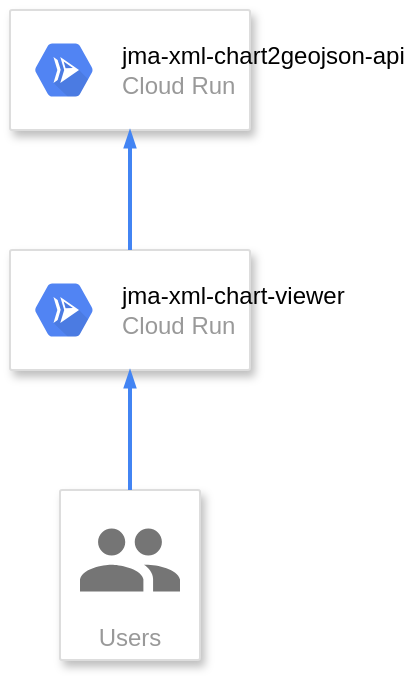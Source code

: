 <mxfile version="14.5.1" type="device"><diagram id="Q3AYMyRXAR6rtp3DIHJV" name="ページ1"><mxGraphModel dx="1346" dy="877" grid="1" gridSize="10" guides="1" tooltips="1" connect="1" arrows="1" fold="1" page="1" pageScale="1" pageWidth="827" pageHeight="1169" math="0" shadow="0"><root><mxCell id="0"/><mxCell id="1" parent="0"/><mxCell id="AyopOnnmJDq9eanXNkUo-5" value="" style="strokeColor=#dddddd;shadow=1;strokeWidth=1;rounded=1;absoluteArcSize=1;arcSize=2;" parent="1" vertex="1"><mxGeometry x="120" y="200" width="120" height="60" as="geometry"/></mxCell><mxCell id="AyopOnnmJDq9eanXNkUo-6" value="&lt;font color=&quot;#000000&quot;&gt;jma-xml-chart-viewer&lt;br&gt;&lt;/font&gt;Cloud Run" style="dashed=0;connectable=0;html=1;fillColor=#5184F3;strokeColor=none;shape=mxgraph.gcp2.hexIcon;prIcon=cloud_run;part=1;labelPosition=right;verticalLabelPosition=middle;align=left;verticalAlign=middle;spacingLeft=5;fontColor=#999999;fontSize=12;" parent="AyopOnnmJDq9eanXNkUo-5" vertex="1"><mxGeometry y="0.5" width="44" height="39" relative="1" as="geometry"><mxPoint x="5" y="-19.5" as="offset"/></mxGeometry></mxCell><mxCell id="h0TZJSlIoOJcuV9ZgZNy-15" value="Users" style="strokeColor=#dddddd;shadow=1;strokeWidth=1;rounded=1;absoluteArcSize=1;arcSize=2;labelPosition=center;verticalLabelPosition=middle;align=center;verticalAlign=bottom;spacingLeft=0;fontColor=#999999;fontSize=12;whiteSpace=wrap;spacingBottom=2;" parent="1" vertex="1"><mxGeometry x="145" y="320" width="70" height="85" as="geometry"/></mxCell><mxCell id="h0TZJSlIoOJcuV9ZgZNy-16" value="" style="dashed=0;connectable=0;html=1;fillColor=#757575;strokeColor=none;shape=mxgraph.gcp2.users;part=1;" parent="h0TZJSlIoOJcuV9ZgZNy-15" vertex="1"><mxGeometry x="0.5" width="50" height="31.5" relative="1" as="geometry"><mxPoint x="-25" y="19.25" as="offset"/></mxGeometry></mxCell><mxCell id="h0TZJSlIoOJcuV9ZgZNy-20" value="" style="edgeStyle=orthogonalEdgeStyle;fontSize=12;html=1;endArrow=blockThin;endFill=1;rounded=0;strokeWidth=2;endSize=4;startSize=4;dashed=0;strokeColor=#4284F3;" parent="1" source="h0TZJSlIoOJcuV9ZgZNy-15" target="AyopOnnmJDq9eanXNkUo-5" edge="1"><mxGeometry width="100" relative="1" as="geometry"><mxPoint x="294" y="475" as="sourcePoint"/><mxPoint x="405" y="302.5" as="targetPoint"/></mxGeometry></mxCell><mxCell id="DDGZsCx47b8B6ruJAENb-1" value="" style="strokeColor=#dddddd;shadow=1;strokeWidth=1;rounded=1;absoluteArcSize=1;arcSize=2;" parent="1" vertex="1"><mxGeometry x="120" y="80" width="120" height="60" as="geometry"/></mxCell><mxCell id="DDGZsCx47b8B6ruJAENb-2" value="&lt;font color=&quot;#000000&quot;&gt;jma-xml-chart2geojson-api&lt;br&gt;&lt;/font&gt;Cloud Run" style="dashed=0;connectable=0;html=1;fillColor=#5184F3;strokeColor=none;shape=mxgraph.gcp2.hexIcon;prIcon=cloud_run;part=1;labelPosition=right;verticalLabelPosition=middle;align=left;verticalAlign=middle;spacingLeft=5;fontColor=#999999;fontSize=12;" parent="DDGZsCx47b8B6ruJAENb-1" vertex="1"><mxGeometry y="0.5" width="44" height="39" relative="1" as="geometry"><mxPoint x="5" y="-19.5" as="offset"/></mxGeometry></mxCell><mxCell id="DDGZsCx47b8B6ruJAENb-3" value="" style="edgeStyle=orthogonalEdgeStyle;fontSize=12;html=1;endArrow=blockThin;endFill=1;rounded=0;strokeWidth=2;endSize=4;startSize=4;dashed=0;strokeColor=#4284F3;" parent="1" source="AyopOnnmJDq9eanXNkUo-5" target="DDGZsCx47b8B6ruJAENb-1" edge="1"><mxGeometry width="100" relative="1" as="geometry"><mxPoint y="217.5" as="sourcePoint"/><mxPoint y="160" as="targetPoint"/></mxGeometry></mxCell></root></mxGraphModel></diagram></mxfile>